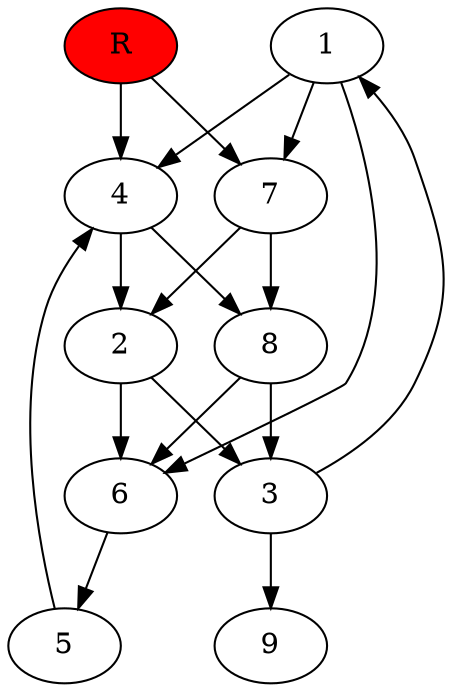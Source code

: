 digraph prb50046 {
	1
	2
	3
	4
	5
	6
	7
	8
	R [fillcolor="#ff0000" style=filled]
	1 -> 4
	1 -> 6
	1 -> 7
	2 -> 3
	2 -> 6
	3 -> 1
	3 -> 9
	4 -> 2
	4 -> 8
	5 -> 4
	6 -> 5
	7 -> 2
	7 -> 8
	8 -> 3
	8 -> 6
	R -> 4
	R -> 7
}
